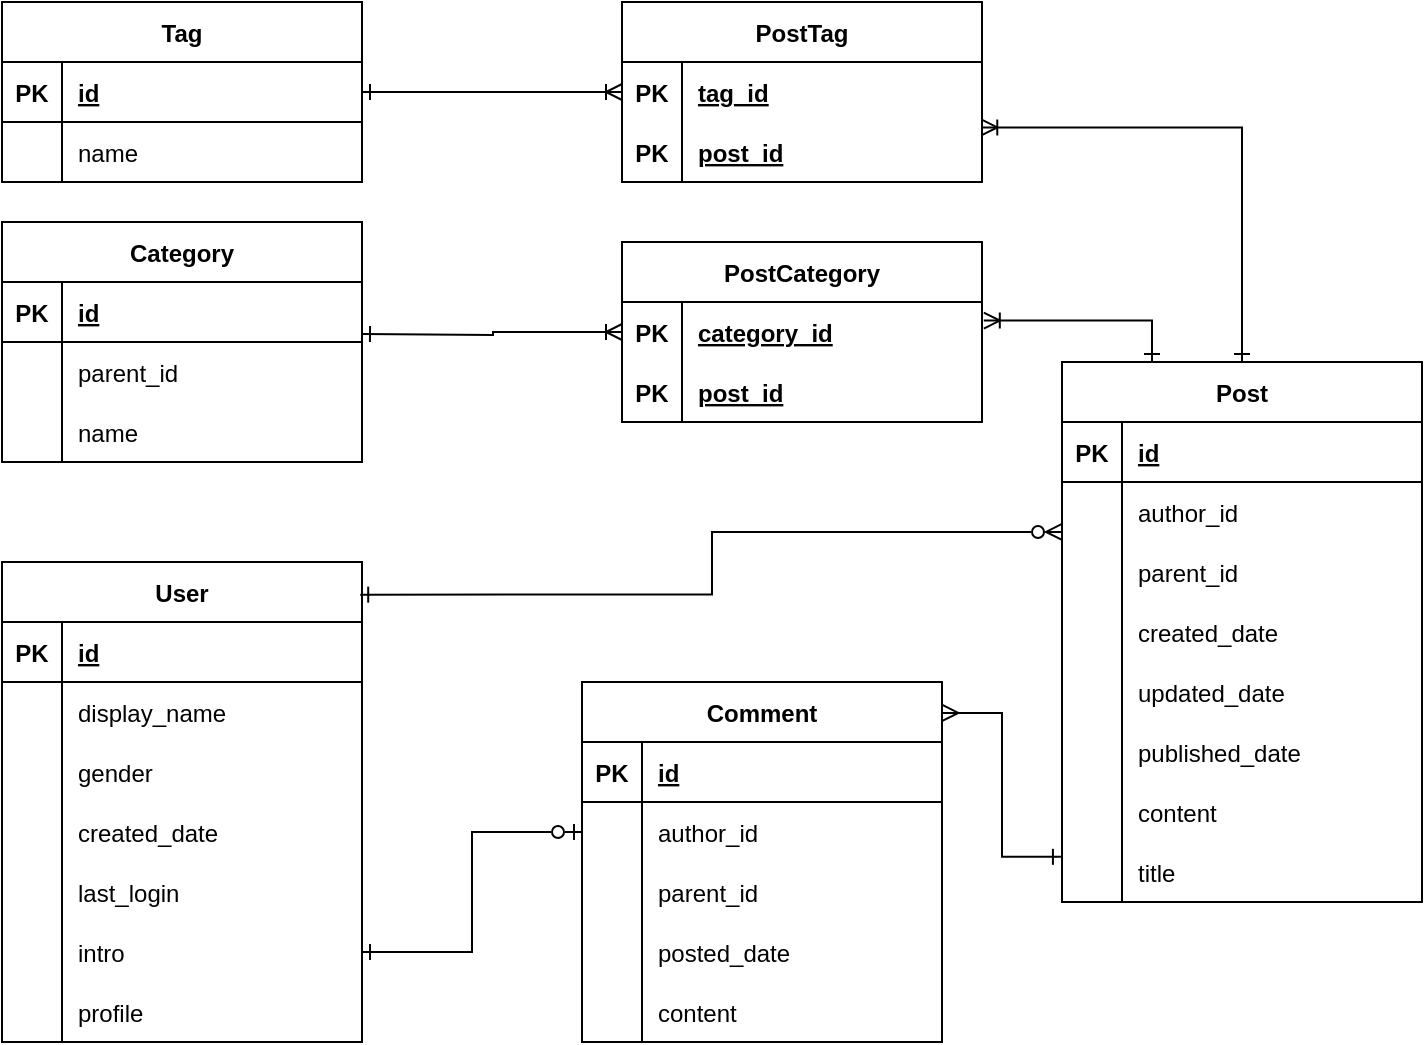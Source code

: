 <mxfile version="20.8.20" type="device"><diagram id="R2lEEEUBdFMjLlhIrx00" name="Page-1"><mxGraphModel dx="1434" dy="770" grid="1" gridSize="10" guides="1" tooltips="1" connect="1" arrows="1" fold="1" page="1" pageScale="1" pageWidth="850" pageHeight="1100" math="0" shadow="0" extFonts="Permanent Marker^https://fonts.googleapis.com/css?family=Permanent+Marker"><root><mxCell id="0"/><mxCell id="1" parent="0"/><mxCell id="n0wSRsj2LzwgYbTyOj34-1" value="User" style="shape=table;startSize=30;container=1;collapsible=1;childLayout=tableLayout;fixedRows=1;rowLines=0;fontStyle=1;align=center;resizeLast=1;" vertex="1" parent="1"><mxGeometry x="60" y="420" width="180" height="240" as="geometry"/></mxCell><mxCell id="n0wSRsj2LzwgYbTyOj34-2" value="" style="shape=tableRow;horizontal=0;startSize=0;swimlaneHead=0;swimlaneBody=0;fillColor=none;collapsible=0;dropTarget=0;points=[[0,0.5],[1,0.5]];portConstraint=eastwest;top=0;left=0;right=0;bottom=1;" vertex="1" parent="n0wSRsj2LzwgYbTyOj34-1"><mxGeometry y="30" width="180" height="30" as="geometry"/></mxCell><mxCell id="n0wSRsj2LzwgYbTyOj34-3" value="PK" style="shape=partialRectangle;connectable=0;fillColor=none;top=0;left=0;bottom=0;right=0;fontStyle=1;overflow=hidden;" vertex="1" parent="n0wSRsj2LzwgYbTyOj34-2"><mxGeometry width="30" height="30" as="geometry"><mxRectangle width="30" height="30" as="alternateBounds"/></mxGeometry></mxCell><mxCell id="n0wSRsj2LzwgYbTyOj34-4" value="id" style="shape=partialRectangle;connectable=0;fillColor=none;top=0;left=0;bottom=0;right=0;align=left;spacingLeft=6;fontStyle=5;overflow=hidden;" vertex="1" parent="n0wSRsj2LzwgYbTyOj34-2"><mxGeometry x="30" width="150" height="30" as="geometry"><mxRectangle width="150" height="30" as="alternateBounds"/></mxGeometry></mxCell><mxCell id="n0wSRsj2LzwgYbTyOj34-5" value="" style="shape=tableRow;horizontal=0;startSize=0;swimlaneHead=0;swimlaneBody=0;fillColor=none;collapsible=0;dropTarget=0;points=[[0,0.5],[1,0.5]];portConstraint=eastwest;top=0;left=0;right=0;bottom=0;" vertex="1" parent="n0wSRsj2LzwgYbTyOj34-1"><mxGeometry y="60" width="180" height="30" as="geometry"/></mxCell><mxCell id="n0wSRsj2LzwgYbTyOj34-6" value="" style="shape=partialRectangle;connectable=0;fillColor=none;top=0;left=0;bottom=0;right=0;editable=1;overflow=hidden;" vertex="1" parent="n0wSRsj2LzwgYbTyOj34-5"><mxGeometry width="30" height="30" as="geometry"><mxRectangle width="30" height="30" as="alternateBounds"/></mxGeometry></mxCell><mxCell id="n0wSRsj2LzwgYbTyOj34-7" value="display_name" style="shape=partialRectangle;connectable=0;fillColor=none;top=0;left=0;bottom=0;right=0;align=left;spacingLeft=6;overflow=hidden;" vertex="1" parent="n0wSRsj2LzwgYbTyOj34-5"><mxGeometry x="30" width="150" height="30" as="geometry"><mxRectangle width="150" height="30" as="alternateBounds"/></mxGeometry></mxCell><mxCell id="n0wSRsj2LzwgYbTyOj34-8" value="" style="shape=tableRow;horizontal=0;startSize=0;swimlaneHead=0;swimlaneBody=0;fillColor=none;collapsible=0;dropTarget=0;points=[[0,0.5],[1,0.5]];portConstraint=eastwest;top=0;left=0;right=0;bottom=0;" vertex="1" parent="n0wSRsj2LzwgYbTyOj34-1"><mxGeometry y="90" width="180" height="30" as="geometry"/></mxCell><mxCell id="n0wSRsj2LzwgYbTyOj34-9" value="" style="shape=partialRectangle;connectable=0;fillColor=none;top=0;left=0;bottom=0;right=0;editable=1;overflow=hidden;" vertex="1" parent="n0wSRsj2LzwgYbTyOj34-8"><mxGeometry width="30" height="30" as="geometry"><mxRectangle width="30" height="30" as="alternateBounds"/></mxGeometry></mxCell><mxCell id="n0wSRsj2LzwgYbTyOj34-10" value="gender" style="shape=partialRectangle;connectable=0;fillColor=none;top=0;left=0;bottom=0;right=0;align=left;spacingLeft=6;overflow=hidden;" vertex="1" parent="n0wSRsj2LzwgYbTyOj34-8"><mxGeometry x="30" width="150" height="30" as="geometry"><mxRectangle width="150" height="30" as="alternateBounds"/></mxGeometry></mxCell><mxCell id="n0wSRsj2LzwgYbTyOj34-11" value="" style="shape=tableRow;horizontal=0;startSize=0;swimlaneHead=0;swimlaneBody=0;fillColor=none;collapsible=0;dropTarget=0;points=[[0,0.5],[1,0.5]];portConstraint=eastwest;top=0;left=0;right=0;bottom=0;" vertex="1" parent="n0wSRsj2LzwgYbTyOj34-1"><mxGeometry y="120" width="180" height="30" as="geometry"/></mxCell><mxCell id="n0wSRsj2LzwgYbTyOj34-12" value="" style="shape=partialRectangle;connectable=0;fillColor=none;top=0;left=0;bottom=0;right=0;editable=1;overflow=hidden;" vertex="1" parent="n0wSRsj2LzwgYbTyOj34-11"><mxGeometry width="30" height="30" as="geometry"><mxRectangle width="30" height="30" as="alternateBounds"/></mxGeometry></mxCell><mxCell id="n0wSRsj2LzwgYbTyOj34-13" value="created_date" style="shape=partialRectangle;connectable=0;fillColor=none;top=0;left=0;bottom=0;right=0;align=left;spacingLeft=6;overflow=hidden;" vertex="1" parent="n0wSRsj2LzwgYbTyOj34-11"><mxGeometry x="30" width="150" height="30" as="geometry"><mxRectangle width="150" height="30" as="alternateBounds"/></mxGeometry></mxCell><mxCell id="n0wSRsj2LzwgYbTyOj34-14" style="shape=tableRow;horizontal=0;startSize=0;swimlaneHead=0;swimlaneBody=0;fillColor=none;collapsible=0;dropTarget=0;points=[[0,0.5],[1,0.5]];portConstraint=eastwest;top=0;left=0;right=0;bottom=0;" vertex="1" parent="n0wSRsj2LzwgYbTyOj34-1"><mxGeometry y="150" width="180" height="30" as="geometry"/></mxCell><mxCell id="n0wSRsj2LzwgYbTyOj34-15" style="shape=partialRectangle;connectable=0;fillColor=none;top=0;left=0;bottom=0;right=0;editable=1;overflow=hidden;" vertex="1" parent="n0wSRsj2LzwgYbTyOj34-14"><mxGeometry width="30" height="30" as="geometry"><mxRectangle width="30" height="30" as="alternateBounds"/></mxGeometry></mxCell><mxCell id="n0wSRsj2LzwgYbTyOj34-16" value="last_login" style="shape=partialRectangle;connectable=0;fillColor=none;top=0;left=0;bottom=0;right=0;align=left;spacingLeft=6;overflow=hidden;" vertex="1" parent="n0wSRsj2LzwgYbTyOj34-14"><mxGeometry x="30" width="150" height="30" as="geometry"><mxRectangle width="150" height="30" as="alternateBounds"/></mxGeometry></mxCell><mxCell id="n0wSRsj2LzwgYbTyOj34-17" style="shape=tableRow;horizontal=0;startSize=0;swimlaneHead=0;swimlaneBody=0;fillColor=none;collapsible=0;dropTarget=0;points=[[0,0.5],[1,0.5]];portConstraint=eastwest;top=0;left=0;right=0;bottom=0;" vertex="1" parent="n0wSRsj2LzwgYbTyOj34-1"><mxGeometry y="180" width="180" height="30" as="geometry"/></mxCell><mxCell id="n0wSRsj2LzwgYbTyOj34-18" style="shape=partialRectangle;connectable=0;fillColor=none;top=0;left=0;bottom=0;right=0;editable=1;overflow=hidden;" vertex="1" parent="n0wSRsj2LzwgYbTyOj34-17"><mxGeometry width="30" height="30" as="geometry"><mxRectangle width="30" height="30" as="alternateBounds"/></mxGeometry></mxCell><mxCell id="n0wSRsj2LzwgYbTyOj34-19" value="intro  " style="shape=partialRectangle;connectable=0;fillColor=none;top=0;left=0;bottom=0;right=0;align=left;spacingLeft=6;overflow=hidden;" vertex="1" parent="n0wSRsj2LzwgYbTyOj34-17"><mxGeometry x="30" width="150" height="30" as="geometry"><mxRectangle width="150" height="30" as="alternateBounds"/></mxGeometry></mxCell><mxCell id="n0wSRsj2LzwgYbTyOj34-20" style="shape=tableRow;horizontal=0;startSize=0;swimlaneHead=0;swimlaneBody=0;fillColor=none;collapsible=0;dropTarget=0;points=[[0,0.5],[1,0.5]];portConstraint=eastwest;top=0;left=0;right=0;bottom=0;" vertex="1" parent="n0wSRsj2LzwgYbTyOj34-1"><mxGeometry y="210" width="180" height="30" as="geometry"/></mxCell><mxCell id="n0wSRsj2LzwgYbTyOj34-21" style="shape=partialRectangle;connectable=0;fillColor=none;top=0;left=0;bottom=0;right=0;editable=1;overflow=hidden;" vertex="1" parent="n0wSRsj2LzwgYbTyOj34-20"><mxGeometry width="30" height="30" as="geometry"><mxRectangle width="30" height="30" as="alternateBounds"/></mxGeometry></mxCell><mxCell id="n0wSRsj2LzwgYbTyOj34-22" value="profile" style="shape=partialRectangle;connectable=0;fillColor=none;top=0;left=0;bottom=0;right=0;align=left;spacingLeft=6;overflow=hidden;" vertex="1" parent="n0wSRsj2LzwgYbTyOj34-20"><mxGeometry x="30" width="150" height="30" as="geometry"><mxRectangle width="150" height="30" as="alternateBounds"/></mxGeometry></mxCell><mxCell id="n0wSRsj2LzwgYbTyOj34-23" value="Post" style="shape=table;startSize=30;container=1;collapsible=1;childLayout=tableLayout;fixedRows=1;rowLines=0;fontStyle=1;align=center;resizeLast=1;" vertex="1" parent="1"><mxGeometry x="590" y="320" width="180" height="270" as="geometry"><mxRectangle x="580" y="295" width="70" height="30" as="alternateBounds"/></mxGeometry></mxCell><mxCell id="n0wSRsj2LzwgYbTyOj34-24" value="" style="shape=tableRow;horizontal=0;startSize=0;swimlaneHead=0;swimlaneBody=0;fillColor=none;collapsible=0;dropTarget=0;points=[[0,0.5],[1,0.5]];portConstraint=eastwest;top=0;left=0;right=0;bottom=1;" vertex="1" parent="n0wSRsj2LzwgYbTyOj34-23"><mxGeometry y="30" width="180" height="30" as="geometry"/></mxCell><mxCell id="n0wSRsj2LzwgYbTyOj34-25" value="PK" style="shape=partialRectangle;connectable=0;fillColor=none;top=0;left=0;bottom=0;right=0;fontStyle=1;overflow=hidden;" vertex="1" parent="n0wSRsj2LzwgYbTyOj34-24"><mxGeometry width="30" height="30" as="geometry"><mxRectangle width="30" height="30" as="alternateBounds"/></mxGeometry></mxCell><mxCell id="n0wSRsj2LzwgYbTyOj34-26" value="id" style="shape=partialRectangle;connectable=0;fillColor=none;top=0;left=0;bottom=0;right=0;align=left;spacingLeft=6;fontStyle=5;overflow=hidden;" vertex="1" parent="n0wSRsj2LzwgYbTyOj34-24"><mxGeometry x="30" width="150" height="30" as="geometry"><mxRectangle width="150" height="30" as="alternateBounds"/></mxGeometry></mxCell><mxCell id="n0wSRsj2LzwgYbTyOj34-27" value="" style="shape=tableRow;horizontal=0;startSize=0;swimlaneHead=0;swimlaneBody=0;fillColor=none;collapsible=0;dropTarget=0;points=[[0,0.5],[1,0.5]];portConstraint=eastwest;top=0;left=0;right=0;bottom=0;" vertex="1" parent="n0wSRsj2LzwgYbTyOj34-23"><mxGeometry y="60" width="180" height="30" as="geometry"/></mxCell><mxCell id="n0wSRsj2LzwgYbTyOj34-28" value="" style="shape=partialRectangle;connectable=0;fillColor=none;top=0;left=0;bottom=0;right=0;editable=1;overflow=hidden;" vertex="1" parent="n0wSRsj2LzwgYbTyOj34-27"><mxGeometry width="30" height="30" as="geometry"><mxRectangle width="30" height="30" as="alternateBounds"/></mxGeometry></mxCell><mxCell id="n0wSRsj2LzwgYbTyOj34-29" value="author_id" style="shape=partialRectangle;connectable=0;fillColor=none;top=0;left=0;bottom=0;right=0;align=left;spacingLeft=6;overflow=hidden;" vertex="1" parent="n0wSRsj2LzwgYbTyOj34-27"><mxGeometry x="30" width="150" height="30" as="geometry"><mxRectangle width="150" height="30" as="alternateBounds"/></mxGeometry></mxCell><mxCell id="n0wSRsj2LzwgYbTyOj34-30" value="" style="shape=tableRow;horizontal=0;startSize=0;swimlaneHead=0;swimlaneBody=0;fillColor=none;collapsible=0;dropTarget=0;points=[[0,0.5],[1,0.5]];portConstraint=eastwest;top=0;left=0;right=0;bottom=0;" vertex="1" parent="n0wSRsj2LzwgYbTyOj34-23"><mxGeometry y="90" width="180" height="30" as="geometry"/></mxCell><mxCell id="n0wSRsj2LzwgYbTyOj34-31" value="" style="shape=partialRectangle;connectable=0;fillColor=none;top=0;left=0;bottom=0;right=0;editable=1;overflow=hidden;" vertex="1" parent="n0wSRsj2LzwgYbTyOj34-30"><mxGeometry width="30" height="30" as="geometry"><mxRectangle width="30" height="30" as="alternateBounds"/></mxGeometry></mxCell><mxCell id="n0wSRsj2LzwgYbTyOj34-32" value="parent_id" style="shape=partialRectangle;connectable=0;fillColor=none;top=0;left=0;bottom=0;right=0;align=left;spacingLeft=6;overflow=hidden;" vertex="1" parent="n0wSRsj2LzwgYbTyOj34-30"><mxGeometry x="30" width="150" height="30" as="geometry"><mxRectangle width="150" height="30" as="alternateBounds"/></mxGeometry></mxCell><mxCell id="n0wSRsj2LzwgYbTyOj34-33" value="" style="shape=tableRow;horizontal=0;startSize=0;swimlaneHead=0;swimlaneBody=0;fillColor=none;collapsible=0;dropTarget=0;points=[[0,0.5],[1,0.5]];portConstraint=eastwest;top=0;left=0;right=0;bottom=0;" vertex="1" parent="n0wSRsj2LzwgYbTyOj34-23"><mxGeometry y="120" width="180" height="30" as="geometry"/></mxCell><mxCell id="n0wSRsj2LzwgYbTyOj34-34" value="" style="shape=partialRectangle;connectable=0;fillColor=none;top=0;left=0;bottom=0;right=0;editable=1;overflow=hidden;" vertex="1" parent="n0wSRsj2LzwgYbTyOj34-33"><mxGeometry width="30" height="30" as="geometry"><mxRectangle width="30" height="30" as="alternateBounds"/></mxGeometry></mxCell><mxCell id="n0wSRsj2LzwgYbTyOj34-35" value="created_date" style="shape=partialRectangle;connectable=0;fillColor=none;top=0;left=0;bottom=0;right=0;align=left;spacingLeft=6;overflow=hidden;" vertex="1" parent="n0wSRsj2LzwgYbTyOj34-33"><mxGeometry x="30" width="150" height="30" as="geometry"><mxRectangle width="150" height="30" as="alternateBounds"/></mxGeometry></mxCell><mxCell id="n0wSRsj2LzwgYbTyOj34-36" style="shape=tableRow;horizontal=0;startSize=0;swimlaneHead=0;swimlaneBody=0;fillColor=none;collapsible=0;dropTarget=0;points=[[0,0.5],[1,0.5]];portConstraint=eastwest;top=0;left=0;right=0;bottom=0;" vertex="1" parent="n0wSRsj2LzwgYbTyOj34-23"><mxGeometry y="150" width="180" height="30" as="geometry"/></mxCell><mxCell id="n0wSRsj2LzwgYbTyOj34-37" style="shape=partialRectangle;connectable=0;fillColor=none;top=0;left=0;bottom=0;right=0;editable=1;overflow=hidden;" vertex="1" parent="n0wSRsj2LzwgYbTyOj34-36"><mxGeometry width="30" height="30" as="geometry"><mxRectangle width="30" height="30" as="alternateBounds"/></mxGeometry></mxCell><mxCell id="n0wSRsj2LzwgYbTyOj34-38" value="updated_date" style="shape=partialRectangle;connectable=0;fillColor=none;top=0;left=0;bottom=0;right=0;align=left;spacingLeft=6;overflow=hidden;" vertex="1" parent="n0wSRsj2LzwgYbTyOj34-36"><mxGeometry x="30" width="150" height="30" as="geometry"><mxRectangle width="150" height="30" as="alternateBounds"/></mxGeometry></mxCell><mxCell id="n0wSRsj2LzwgYbTyOj34-39" style="shape=tableRow;horizontal=0;startSize=0;swimlaneHead=0;swimlaneBody=0;fillColor=none;collapsible=0;dropTarget=0;points=[[0,0.5],[1,0.5]];portConstraint=eastwest;top=0;left=0;right=0;bottom=0;" vertex="1" parent="n0wSRsj2LzwgYbTyOj34-23"><mxGeometry y="180" width="180" height="30" as="geometry"/></mxCell><mxCell id="n0wSRsj2LzwgYbTyOj34-40" style="shape=partialRectangle;connectable=0;fillColor=none;top=0;left=0;bottom=0;right=0;editable=1;overflow=hidden;" vertex="1" parent="n0wSRsj2LzwgYbTyOj34-39"><mxGeometry width="30" height="30" as="geometry"><mxRectangle width="30" height="30" as="alternateBounds"/></mxGeometry></mxCell><mxCell id="n0wSRsj2LzwgYbTyOj34-41" value="published_date" style="shape=partialRectangle;connectable=0;fillColor=none;top=0;left=0;bottom=0;right=0;align=left;spacingLeft=6;overflow=hidden;" vertex="1" parent="n0wSRsj2LzwgYbTyOj34-39"><mxGeometry x="30" width="150" height="30" as="geometry"><mxRectangle width="150" height="30" as="alternateBounds"/></mxGeometry></mxCell><mxCell id="n0wSRsj2LzwgYbTyOj34-42" style="shape=tableRow;horizontal=0;startSize=0;swimlaneHead=0;swimlaneBody=0;fillColor=none;collapsible=0;dropTarget=0;points=[[0,0.5],[1,0.5]];portConstraint=eastwest;top=0;left=0;right=0;bottom=0;" vertex="1" parent="n0wSRsj2LzwgYbTyOj34-23"><mxGeometry y="210" width="180" height="30" as="geometry"/></mxCell><mxCell id="n0wSRsj2LzwgYbTyOj34-43" style="shape=partialRectangle;connectable=0;fillColor=none;top=0;left=0;bottom=0;right=0;editable=1;overflow=hidden;" vertex="1" parent="n0wSRsj2LzwgYbTyOj34-42"><mxGeometry width="30" height="30" as="geometry"><mxRectangle width="30" height="30" as="alternateBounds"/></mxGeometry></mxCell><mxCell id="n0wSRsj2LzwgYbTyOj34-44" value="content" style="shape=partialRectangle;connectable=0;fillColor=none;top=0;left=0;bottom=0;right=0;align=left;spacingLeft=6;overflow=hidden;" vertex="1" parent="n0wSRsj2LzwgYbTyOj34-42"><mxGeometry x="30" width="150" height="30" as="geometry"><mxRectangle width="150" height="30" as="alternateBounds"/></mxGeometry></mxCell><mxCell id="n0wSRsj2LzwgYbTyOj34-45" style="shape=tableRow;horizontal=0;startSize=0;swimlaneHead=0;swimlaneBody=0;fillColor=none;collapsible=0;dropTarget=0;points=[[0,0.5],[1,0.5]];portConstraint=eastwest;top=0;left=0;right=0;bottom=0;" vertex="1" parent="n0wSRsj2LzwgYbTyOj34-23"><mxGeometry y="240" width="180" height="30" as="geometry"/></mxCell><mxCell id="n0wSRsj2LzwgYbTyOj34-46" style="shape=partialRectangle;connectable=0;fillColor=none;top=0;left=0;bottom=0;right=0;editable=1;overflow=hidden;" vertex="1" parent="n0wSRsj2LzwgYbTyOj34-45"><mxGeometry width="30" height="30" as="geometry"><mxRectangle width="30" height="30" as="alternateBounds"/></mxGeometry></mxCell><mxCell id="n0wSRsj2LzwgYbTyOj34-47" value="title" style="shape=partialRectangle;connectable=0;fillColor=none;top=0;left=0;bottom=0;right=0;align=left;spacingLeft=6;overflow=hidden;" vertex="1" parent="n0wSRsj2LzwgYbTyOj34-45"><mxGeometry x="30" width="150" height="30" as="geometry"><mxRectangle width="150" height="30" as="alternateBounds"/></mxGeometry></mxCell><mxCell id="n0wSRsj2LzwgYbTyOj34-48" value="Comment" style="shape=table;startSize=30;container=1;collapsible=1;childLayout=tableLayout;fixedRows=1;rowLines=0;fontStyle=1;align=center;resizeLast=1;" vertex="1" parent="1"><mxGeometry x="350" y="480" width="180" height="180" as="geometry"/></mxCell><mxCell id="n0wSRsj2LzwgYbTyOj34-49" value="" style="shape=tableRow;horizontal=0;startSize=0;swimlaneHead=0;swimlaneBody=0;fillColor=none;collapsible=0;dropTarget=0;points=[[0,0.5],[1,0.5]];portConstraint=eastwest;top=0;left=0;right=0;bottom=1;" vertex="1" parent="n0wSRsj2LzwgYbTyOj34-48"><mxGeometry y="30" width="180" height="30" as="geometry"/></mxCell><mxCell id="n0wSRsj2LzwgYbTyOj34-50" value="PK" style="shape=partialRectangle;connectable=0;fillColor=none;top=0;left=0;bottom=0;right=0;fontStyle=1;overflow=hidden;" vertex="1" parent="n0wSRsj2LzwgYbTyOj34-49"><mxGeometry width="30" height="30" as="geometry"><mxRectangle width="30" height="30" as="alternateBounds"/></mxGeometry></mxCell><mxCell id="n0wSRsj2LzwgYbTyOj34-51" value="id" style="shape=partialRectangle;connectable=0;fillColor=none;top=0;left=0;bottom=0;right=0;align=left;spacingLeft=6;fontStyle=5;overflow=hidden;" vertex="1" parent="n0wSRsj2LzwgYbTyOj34-49"><mxGeometry x="30" width="150" height="30" as="geometry"><mxRectangle width="150" height="30" as="alternateBounds"/></mxGeometry></mxCell><mxCell id="n0wSRsj2LzwgYbTyOj34-52" value="" style="shape=tableRow;horizontal=0;startSize=0;swimlaneHead=0;swimlaneBody=0;fillColor=none;collapsible=0;dropTarget=0;points=[[0,0.5],[1,0.5]];portConstraint=eastwest;top=0;left=0;right=0;bottom=0;" vertex="1" parent="n0wSRsj2LzwgYbTyOj34-48"><mxGeometry y="60" width="180" height="30" as="geometry"/></mxCell><mxCell id="n0wSRsj2LzwgYbTyOj34-53" value="" style="shape=partialRectangle;connectable=0;fillColor=none;top=0;left=0;bottom=0;right=0;editable=1;overflow=hidden;" vertex="1" parent="n0wSRsj2LzwgYbTyOj34-52"><mxGeometry width="30" height="30" as="geometry"><mxRectangle width="30" height="30" as="alternateBounds"/></mxGeometry></mxCell><mxCell id="n0wSRsj2LzwgYbTyOj34-54" value="author_id" style="shape=partialRectangle;connectable=0;fillColor=none;top=0;left=0;bottom=0;right=0;align=left;spacingLeft=6;overflow=hidden;" vertex="1" parent="n0wSRsj2LzwgYbTyOj34-52"><mxGeometry x="30" width="150" height="30" as="geometry"><mxRectangle width="150" height="30" as="alternateBounds"/></mxGeometry></mxCell><mxCell id="n0wSRsj2LzwgYbTyOj34-55" value="" style="shape=tableRow;horizontal=0;startSize=0;swimlaneHead=0;swimlaneBody=0;fillColor=none;collapsible=0;dropTarget=0;points=[[0,0.5],[1,0.5]];portConstraint=eastwest;top=0;left=0;right=0;bottom=0;" vertex="1" parent="n0wSRsj2LzwgYbTyOj34-48"><mxGeometry y="90" width="180" height="30" as="geometry"/></mxCell><mxCell id="n0wSRsj2LzwgYbTyOj34-56" value="" style="shape=partialRectangle;connectable=0;fillColor=none;top=0;left=0;bottom=0;right=0;editable=1;overflow=hidden;" vertex="1" parent="n0wSRsj2LzwgYbTyOj34-55"><mxGeometry width="30" height="30" as="geometry"><mxRectangle width="30" height="30" as="alternateBounds"/></mxGeometry></mxCell><mxCell id="n0wSRsj2LzwgYbTyOj34-57" value="parent_id" style="shape=partialRectangle;connectable=0;fillColor=none;top=0;left=0;bottom=0;right=0;align=left;spacingLeft=6;overflow=hidden;" vertex="1" parent="n0wSRsj2LzwgYbTyOj34-55"><mxGeometry x="30" width="150" height="30" as="geometry"><mxRectangle width="150" height="30" as="alternateBounds"/></mxGeometry></mxCell><mxCell id="n0wSRsj2LzwgYbTyOj34-58" value="" style="shape=tableRow;horizontal=0;startSize=0;swimlaneHead=0;swimlaneBody=0;fillColor=none;collapsible=0;dropTarget=0;points=[[0,0.5],[1,0.5]];portConstraint=eastwest;top=0;left=0;right=0;bottom=0;" vertex="1" parent="n0wSRsj2LzwgYbTyOj34-48"><mxGeometry y="120" width="180" height="30" as="geometry"/></mxCell><mxCell id="n0wSRsj2LzwgYbTyOj34-59" value="" style="shape=partialRectangle;connectable=0;fillColor=none;top=0;left=0;bottom=0;right=0;editable=1;overflow=hidden;" vertex="1" parent="n0wSRsj2LzwgYbTyOj34-58"><mxGeometry width="30" height="30" as="geometry"><mxRectangle width="30" height="30" as="alternateBounds"/></mxGeometry></mxCell><mxCell id="n0wSRsj2LzwgYbTyOj34-60" value="posted_date" style="shape=partialRectangle;connectable=0;fillColor=none;top=0;left=0;bottom=0;right=0;align=left;spacingLeft=6;overflow=hidden;" vertex="1" parent="n0wSRsj2LzwgYbTyOj34-58"><mxGeometry x="30" width="150" height="30" as="geometry"><mxRectangle width="150" height="30" as="alternateBounds"/></mxGeometry></mxCell><mxCell id="n0wSRsj2LzwgYbTyOj34-61" style="shape=tableRow;horizontal=0;startSize=0;swimlaneHead=0;swimlaneBody=0;fillColor=none;collapsible=0;dropTarget=0;points=[[0,0.5],[1,0.5]];portConstraint=eastwest;top=0;left=0;right=0;bottom=0;" vertex="1" parent="n0wSRsj2LzwgYbTyOj34-48"><mxGeometry y="150" width="180" height="30" as="geometry"/></mxCell><mxCell id="n0wSRsj2LzwgYbTyOj34-62" style="shape=partialRectangle;connectable=0;fillColor=none;top=0;left=0;bottom=0;right=0;editable=1;overflow=hidden;" vertex="1" parent="n0wSRsj2LzwgYbTyOj34-61"><mxGeometry width="30" height="30" as="geometry"><mxRectangle width="30" height="30" as="alternateBounds"/></mxGeometry></mxCell><mxCell id="n0wSRsj2LzwgYbTyOj34-63" value="content" style="shape=partialRectangle;connectable=0;fillColor=none;top=0;left=0;bottom=0;right=0;align=left;spacingLeft=6;overflow=hidden;" vertex="1" parent="n0wSRsj2LzwgYbTyOj34-61"><mxGeometry x="30" width="150" height="30" as="geometry"><mxRectangle width="150" height="30" as="alternateBounds"/></mxGeometry></mxCell><mxCell id="n0wSRsj2LzwgYbTyOj34-64" value="Category" style="shape=table;startSize=30;container=1;collapsible=1;childLayout=tableLayout;fixedRows=1;rowLines=0;fontStyle=1;align=center;resizeLast=1;" vertex="1" parent="1"><mxGeometry x="60" y="250" width="180" height="120" as="geometry"/></mxCell><mxCell id="n0wSRsj2LzwgYbTyOj34-65" value="" style="shape=tableRow;horizontal=0;startSize=0;swimlaneHead=0;swimlaneBody=0;fillColor=none;collapsible=0;dropTarget=0;points=[[0,0.5],[1,0.5]];portConstraint=eastwest;top=0;left=0;right=0;bottom=1;" vertex="1" parent="n0wSRsj2LzwgYbTyOj34-64"><mxGeometry y="30" width="180" height="30" as="geometry"/></mxCell><mxCell id="n0wSRsj2LzwgYbTyOj34-66" value="PK" style="shape=partialRectangle;connectable=0;fillColor=none;top=0;left=0;bottom=0;right=0;fontStyle=1;overflow=hidden;" vertex="1" parent="n0wSRsj2LzwgYbTyOj34-65"><mxGeometry width="30" height="30" as="geometry"><mxRectangle width="30" height="30" as="alternateBounds"/></mxGeometry></mxCell><mxCell id="n0wSRsj2LzwgYbTyOj34-67" value="id" style="shape=partialRectangle;connectable=0;fillColor=none;top=0;left=0;bottom=0;right=0;align=left;spacingLeft=6;fontStyle=5;overflow=hidden;" vertex="1" parent="n0wSRsj2LzwgYbTyOj34-65"><mxGeometry x="30" width="150" height="30" as="geometry"><mxRectangle width="150" height="30" as="alternateBounds"/></mxGeometry></mxCell><mxCell id="n0wSRsj2LzwgYbTyOj34-68" value="" style="shape=tableRow;horizontal=0;startSize=0;swimlaneHead=0;swimlaneBody=0;fillColor=none;collapsible=0;dropTarget=0;points=[[0,0.5],[1,0.5]];portConstraint=eastwest;top=0;left=0;right=0;bottom=0;" vertex="1" parent="n0wSRsj2LzwgYbTyOj34-64"><mxGeometry y="60" width="180" height="30" as="geometry"/></mxCell><mxCell id="n0wSRsj2LzwgYbTyOj34-69" value="" style="shape=partialRectangle;connectable=0;fillColor=none;top=0;left=0;bottom=0;right=0;editable=1;overflow=hidden;" vertex="1" parent="n0wSRsj2LzwgYbTyOj34-68"><mxGeometry width="30" height="30" as="geometry"><mxRectangle width="30" height="30" as="alternateBounds"/></mxGeometry></mxCell><mxCell id="n0wSRsj2LzwgYbTyOj34-70" value="parent_id" style="shape=partialRectangle;connectable=0;fillColor=none;top=0;left=0;bottom=0;right=0;align=left;spacingLeft=6;overflow=hidden;" vertex="1" parent="n0wSRsj2LzwgYbTyOj34-68"><mxGeometry x="30" width="150" height="30" as="geometry"><mxRectangle width="150" height="30" as="alternateBounds"/></mxGeometry></mxCell><mxCell id="n0wSRsj2LzwgYbTyOj34-71" value="" style="shape=tableRow;horizontal=0;startSize=0;swimlaneHead=0;swimlaneBody=0;fillColor=none;collapsible=0;dropTarget=0;points=[[0,0.5],[1,0.5]];portConstraint=eastwest;top=0;left=0;right=0;bottom=0;" vertex="1" parent="n0wSRsj2LzwgYbTyOj34-64"><mxGeometry y="90" width="180" height="30" as="geometry"/></mxCell><mxCell id="n0wSRsj2LzwgYbTyOj34-72" value="" style="shape=partialRectangle;connectable=0;fillColor=none;top=0;left=0;bottom=0;right=0;editable=1;overflow=hidden;" vertex="1" parent="n0wSRsj2LzwgYbTyOj34-71"><mxGeometry width="30" height="30" as="geometry"><mxRectangle width="30" height="30" as="alternateBounds"/></mxGeometry></mxCell><mxCell id="n0wSRsj2LzwgYbTyOj34-73" value="name" style="shape=partialRectangle;connectable=0;fillColor=none;top=0;left=0;bottom=0;right=0;align=left;spacingLeft=6;overflow=hidden;" vertex="1" parent="n0wSRsj2LzwgYbTyOj34-71"><mxGeometry x="30" width="150" height="30" as="geometry"><mxRectangle width="150" height="30" as="alternateBounds"/></mxGeometry></mxCell><mxCell id="n0wSRsj2LzwgYbTyOj34-74" value="Tag" style="shape=table;startSize=30;container=1;collapsible=1;childLayout=tableLayout;fixedRows=1;rowLines=0;fontStyle=1;align=center;resizeLast=1;" vertex="1" parent="1"><mxGeometry x="60" y="140" width="180" height="90" as="geometry"/></mxCell><mxCell id="n0wSRsj2LzwgYbTyOj34-75" value="" style="shape=tableRow;horizontal=0;startSize=0;swimlaneHead=0;swimlaneBody=0;fillColor=none;collapsible=0;dropTarget=0;points=[[0,0.5],[1,0.5]];portConstraint=eastwest;top=0;left=0;right=0;bottom=1;" vertex="1" parent="n0wSRsj2LzwgYbTyOj34-74"><mxGeometry y="30" width="180" height="30" as="geometry"/></mxCell><mxCell id="n0wSRsj2LzwgYbTyOj34-76" value="PK" style="shape=partialRectangle;connectable=0;fillColor=none;top=0;left=0;bottom=0;right=0;fontStyle=1;overflow=hidden;" vertex="1" parent="n0wSRsj2LzwgYbTyOj34-75"><mxGeometry width="30" height="30" as="geometry"><mxRectangle width="30" height="30" as="alternateBounds"/></mxGeometry></mxCell><mxCell id="n0wSRsj2LzwgYbTyOj34-77" value="id" style="shape=partialRectangle;connectable=0;fillColor=none;top=0;left=0;bottom=0;right=0;align=left;spacingLeft=6;fontStyle=5;overflow=hidden;" vertex="1" parent="n0wSRsj2LzwgYbTyOj34-75"><mxGeometry x="30" width="150" height="30" as="geometry"><mxRectangle width="150" height="30" as="alternateBounds"/></mxGeometry></mxCell><mxCell id="n0wSRsj2LzwgYbTyOj34-78" value="" style="shape=tableRow;horizontal=0;startSize=0;swimlaneHead=0;swimlaneBody=0;fillColor=none;collapsible=0;dropTarget=0;points=[[0,0.5],[1,0.5]];portConstraint=eastwest;top=0;left=0;right=0;bottom=0;" vertex="1" parent="n0wSRsj2LzwgYbTyOj34-74"><mxGeometry y="60" width="180" height="30" as="geometry"/></mxCell><mxCell id="n0wSRsj2LzwgYbTyOj34-79" value="" style="shape=partialRectangle;connectable=0;fillColor=none;top=0;left=0;bottom=0;right=0;editable=1;overflow=hidden;" vertex="1" parent="n0wSRsj2LzwgYbTyOj34-78"><mxGeometry width="30" height="30" as="geometry"><mxRectangle width="30" height="30" as="alternateBounds"/></mxGeometry></mxCell><mxCell id="n0wSRsj2LzwgYbTyOj34-80" value="name" style="shape=partialRectangle;connectable=0;fillColor=none;top=0;left=0;bottom=0;right=0;align=left;spacingLeft=6;overflow=hidden;" vertex="1" parent="n0wSRsj2LzwgYbTyOj34-78"><mxGeometry x="30" width="150" height="30" as="geometry"><mxRectangle width="150" height="30" as="alternateBounds"/></mxGeometry></mxCell><mxCell id="n0wSRsj2LzwgYbTyOj34-81" value="PostTag" style="shape=table;startSize=30;container=1;collapsible=1;childLayout=tableLayout;fixedRows=1;rowLines=0;fontStyle=1;align=center;resizeLast=1;" vertex="1" parent="1"><mxGeometry x="370" y="140" width="180" height="90" as="geometry"/></mxCell><mxCell id="n0wSRsj2LzwgYbTyOj34-82" value="" style="shape=tableRow;horizontal=0;startSize=0;swimlaneHead=0;swimlaneBody=0;fillColor=none;collapsible=0;dropTarget=0;points=[[0,0.5],[1,0.5]];portConstraint=eastwest;top=0;left=0;right=0;bottom=0;" vertex="1" parent="n0wSRsj2LzwgYbTyOj34-81"><mxGeometry y="30" width="180" height="30" as="geometry"/></mxCell><mxCell id="n0wSRsj2LzwgYbTyOj34-83" value="PK" style="shape=partialRectangle;connectable=0;fillColor=none;top=0;left=0;bottom=0;right=0;editable=1;overflow=hidden;fontStyle=1" vertex="1" parent="n0wSRsj2LzwgYbTyOj34-82"><mxGeometry width="30" height="30" as="geometry"><mxRectangle width="30" height="30" as="alternateBounds"/></mxGeometry></mxCell><mxCell id="n0wSRsj2LzwgYbTyOj34-84" value="tag_id" style="shape=partialRectangle;connectable=0;fillColor=none;top=0;left=0;bottom=0;right=0;align=left;spacingLeft=6;overflow=hidden;fontStyle=5" vertex="1" parent="n0wSRsj2LzwgYbTyOj34-82"><mxGeometry x="30" width="150" height="30" as="geometry"><mxRectangle width="150" height="30" as="alternateBounds"/></mxGeometry></mxCell><mxCell id="n0wSRsj2LzwgYbTyOj34-85" value="" style="shape=tableRow;horizontal=0;startSize=0;swimlaneHead=0;swimlaneBody=0;fillColor=none;collapsible=0;dropTarget=0;points=[[0,0.5],[1,0.5]];portConstraint=eastwest;top=0;left=0;right=0;bottom=0;" vertex="1" parent="n0wSRsj2LzwgYbTyOj34-81"><mxGeometry y="60" width="180" height="30" as="geometry"/></mxCell><mxCell id="n0wSRsj2LzwgYbTyOj34-86" value="PK" style="shape=partialRectangle;connectable=0;fillColor=none;top=0;left=0;bottom=0;right=0;editable=1;overflow=hidden;fontStyle=1" vertex="1" parent="n0wSRsj2LzwgYbTyOj34-85"><mxGeometry width="30" height="30" as="geometry"><mxRectangle width="30" height="30" as="alternateBounds"/></mxGeometry></mxCell><mxCell id="n0wSRsj2LzwgYbTyOj34-87" value="post_id" style="shape=partialRectangle;connectable=0;fillColor=none;top=0;left=0;bottom=0;right=0;align=left;spacingLeft=6;overflow=hidden;fontStyle=5" vertex="1" parent="n0wSRsj2LzwgYbTyOj34-85"><mxGeometry x="30" width="150" height="30" as="geometry"><mxRectangle width="150" height="30" as="alternateBounds"/></mxGeometry></mxCell><mxCell id="n0wSRsj2LzwgYbTyOj34-88" value="" style="endArrow=ERzeroToMany;html=1;rounded=0;exitX=0.995;exitY=0.068;exitDx=0;exitDy=0;entryX=0;entryY=0.833;entryDx=0;entryDy=0;entryPerimeter=0;edgeStyle=orthogonalEdgeStyle;startArrow=ERone;startFill=0;endFill=0;exitPerimeter=0;" edge="1" parent="1" source="n0wSRsj2LzwgYbTyOj34-1" target="n0wSRsj2LzwgYbTyOj34-27"><mxGeometry width="50" height="50" relative="1" as="geometry"><mxPoint x="420" y="450" as="sourcePoint"/><mxPoint x="470" y="400" as="targetPoint"/></mxGeometry></mxCell><mxCell id="n0wSRsj2LzwgYbTyOj34-89" value="" style="endArrow=ERone;html=1;rounded=0;exitX=1.001;exitY=0.086;exitDx=0;exitDy=0;entryX=-0.003;entryY=0.247;entryDx=0;entryDy=0;entryPerimeter=0;edgeStyle=orthogonalEdgeStyle;startArrow=ERmany;startFill=0;endFill=0;exitPerimeter=0;" edge="1" parent="1" source="n0wSRsj2LzwgYbTyOj34-48" target="n0wSRsj2LzwgYbTyOj34-45"><mxGeometry width="50" height="50" relative="1" as="geometry"><mxPoint x="410" y="405" as="sourcePoint"/><mxPoint x="600" y="415" as="targetPoint"/></mxGeometry></mxCell><mxCell id="n0wSRsj2LzwgYbTyOj34-90" value="" style="endArrow=ERone;html=1;rounded=0;exitX=0;exitY=0.5;exitDx=0;exitDy=0;edgeStyle=orthogonalEdgeStyle;startArrow=ERzeroToOne;startFill=0;endFill=0;" edge="1" parent="1" source="n0wSRsj2LzwgYbTyOj34-52" target="n0wSRsj2LzwgYbTyOj34-17"><mxGeometry width="50" height="50" relative="1" as="geometry"><mxPoint x="645" y="690" as="sourcePoint"/><mxPoint x="689" y="601" as="targetPoint"/></mxGeometry></mxCell><mxCell id="n0wSRsj2LzwgYbTyOj34-91" value="PostCategory" style="shape=table;startSize=30;container=1;collapsible=1;childLayout=tableLayout;fixedRows=1;rowLines=0;fontStyle=1;align=center;resizeLast=1;" vertex="1" parent="1"><mxGeometry x="370" y="260" width="180" height="90" as="geometry"/></mxCell><mxCell id="n0wSRsj2LzwgYbTyOj34-92" value="" style="shape=tableRow;horizontal=0;startSize=0;swimlaneHead=0;swimlaneBody=0;fillColor=none;collapsible=0;dropTarget=0;points=[[0,0.5],[1,0.5]];portConstraint=eastwest;top=0;left=0;right=0;bottom=0;" vertex="1" parent="n0wSRsj2LzwgYbTyOj34-91"><mxGeometry y="30" width="180" height="30" as="geometry"/></mxCell><mxCell id="n0wSRsj2LzwgYbTyOj34-93" value="PK" style="shape=partialRectangle;connectable=0;fillColor=none;top=0;left=0;bottom=0;right=0;editable=1;overflow=hidden;align=center;fontStyle=1" vertex="1" parent="n0wSRsj2LzwgYbTyOj34-92"><mxGeometry width="30" height="30" as="geometry"><mxRectangle width="30" height="30" as="alternateBounds"/></mxGeometry></mxCell><mxCell id="n0wSRsj2LzwgYbTyOj34-94" value="category_id" style="shape=partialRectangle;connectable=0;fillColor=none;top=0;left=0;bottom=0;right=0;align=left;spacingLeft=6;overflow=hidden;fontStyle=5" vertex="1" parent="n0wSRsj2LzwgYbTyOj34-92"><mxGeometry x="30" width="150" height="30" as="geometry"><mxRectangle width="150" height="30" as="alternateBounds"/></mxGeometry></mxCell><mxCell id="n0wSRsj2LzwgYbTyOj34-95" value="" style="shape=tableRow;horizontal=0;startSize=0;swimlaneHead=0;swimlaneBody=0;fillColor=none;collapsible=0;dropTarget=0;points=[[0,0.5],[1,0.5]];portConstraint=eastwest;top=0;left=0;right=0;bottom=0;" vertex="1" parent="n0wSRsj2LzwgYbTyOj34-91"><mxGeometry y="60" width="180" height="30" as="geometry"/></mxCell><mxCell id="n0wSRsj2LzwgYbTyOj34-96" value="PK" style="shape=partialRectangle;connectable=0;fillColor=none;top=0;left=0;bottom=0;right=0;editable=1;overflow=hidden;fontStyle=1" vertex="1" parent="n0wSRsj2LzwgYbTyOj34-95"><mxGeometry width="30" height="30" as="geometry"><mxRectangle width="30" height="30" as="alternateBounds"/></mxGeometry></mxCell><mxCell id="n0wSRsj2LzwgYbTyOj34-97" value="post_id" style="shape=partialRectangle;connectable=0;fillColor=none;top=0;left=0;bottom=0;right=0;align=left;spacingLeft=6;overflow=hidden;fontStyle=5" vertex="1" parent="n0wSRsj2LzwgYbTyOj34-95"><mxGeometry x="30" width="150" height="30" as="geometry"><mxRectangle width="150" height="30" as="alternateBounds"/></mxGeometry></mxCell><mxCell id="n0wSRsj2LzwgYbTyOj34-98" value="" style="endArrow=ERone;html=1;rounded=0;entryX=0.25;entryY=0;entryDx=0;entryDy=0;edgeStyle=orthogonalEdgeStyle;startArrow=ERoneToMany;startFill=0;endFill=0;exitX=1.005;exitY=0.309;exitDx=0;exitDy=0;exitPerimeter=0;" edge="1" parent="1" source="n0wSRsj2LzwgYbTyOj34-92" target="n0wSRsj2LzwgYbTyOj34-23"><mxGeometry width="50" height="50" relative="1" as="geometry"><mxPoint x="470" y="580" as="sourcePoint"/><mxPoint x="600" y="415" as="targetPoint"/></mxGeometry></mxCell><mxCell id="n0wSRsj2LzwgYbTyOj34-99" value="" style="endArrow=ERone;html=1;rounded=0;edgeStyle=orthogonalEdgeStyle;startArrow=ERoneToMany;startFill=0;endFill=0;" edge="1" parent="1" source="n0wSRsj2LzwgYbTyOj34-92"><mxGeometry width="50" height="50" relative="1" as="geometry"><mxPoint x="260" y="415" as="sourcePoint"/><mxPoint x="240" y="306" as="targetPoint"/></mxGeometry></mxCell><mxCell id="n0wSRsj2LzwgYbTyOj34-100" value="" style="endArrow=ERone;html=1;rounded=0;entryX=0.5;entryY=0;entryDx=0;entryDy=0;edgeStyle=orthogonalEdgeStyle;startArrow=ERoneToMany;startFill=0;endFill=0;exitX=0.998;exitY=0.09;exitDx=0;exitDy=0;exitPerimeter=0;" edge="1" parent="1" source="n0wSRsj2LzwgYbTyOj34-85" target="n0wSRsj2LzwgYbTyOj34-23"><mxGeometry width="50" height="50" relative="1" as="geometry"><mxPoint x="530" y="205" as="sourcePoint"/><mxPoint x="670" y="180" as="targetPoint"/></mxGeometry></mxCell><mxCell id="n0wSRsj2LzwgYbTyOj34-101" value="" style="endArrow=ERone;html=1;rounded=0;entryX=1;entryY=0.5;entryDx=0;entryDy=0;edgeStyle=orthogonalEdgeStyle;startArrow=ERoneToMany;startFill=0;endFill=0;exitX=0;exitY=0.5;exitDx=0;exitDy=0;" edge="1" parent="1" source="n0wSRsj2LzwgYbTyOj34-82" target="n0wSRsj2LzwgYbTyOj34-75"><mxGeometry width="50" height="50" relative="1" as="geometry"><mxPoint x="470" y="500" as="sourcePoint"/><mxPoint x="610" y="475" as="targetPoint"/></mxGeometry></mxCell></root></mxGraphModel></diagram></mxfile>